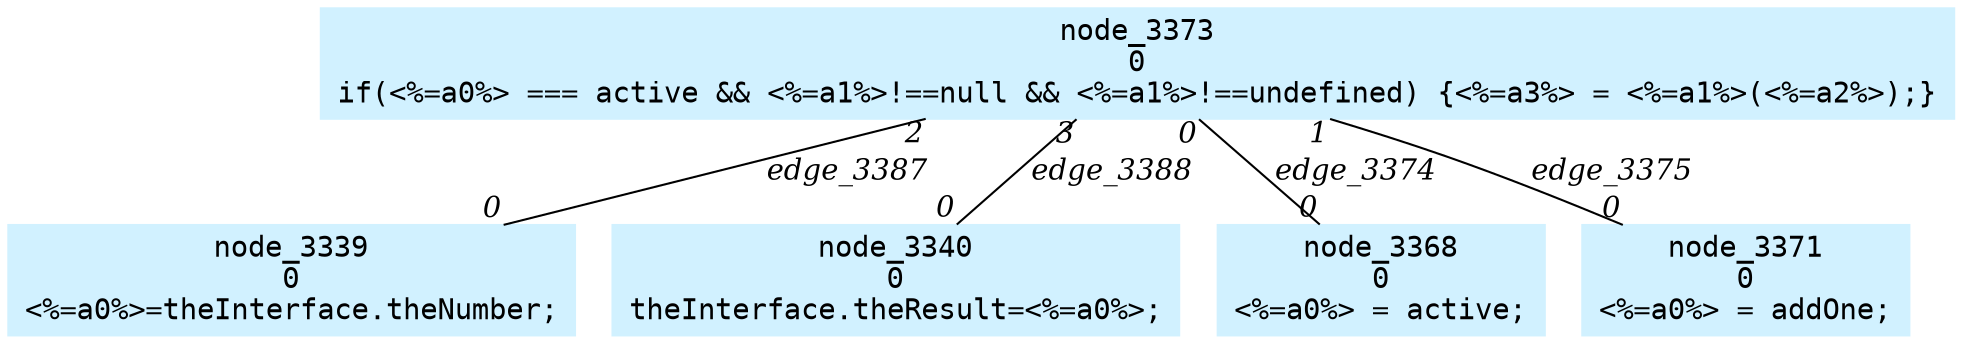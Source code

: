 digraph g{node_3339 [shape=box, style=filled, color="#d1f1ff", fontname="Courier", label="node_3339
0
<%=a0%>=theInterface.theNumber;
" ]
node_3340 [shape=box, style=filled, color="#d1f1ff", fontname="Courier", label="node_3340
0
theInterface.theResult=<%=a0%>;
" ]
node_3368 [shape=box, style=filled, color="#d1f1ff", fontname="Courier", label="node_3368
0
<%=a0%> = active;
" ]
node_3371 [shape=box, style=filled, color="#d1f1ff", fontname="Courier", label="node_3371
0
<%=a0%> = addOne;
" ]
node_3373 [shape=box, style=filled, color="#d1f1ff", fontname="Courier", label="node_3373
0
if(<%=a0%> === active && <%=a1%>!==null && <%=a1%>!==undefined) {<%=a3%> = <%=a1%>(<%=a2%>);}
" ]
node_3373 -> node_3368 [dir=none, arrowHead=none, fontname="Times-Italic", label="edge_3374",  headlabel="0", taillabel="0" ]
node_3373 -> node_3371 [dir=none, arrowHead=none, fontname="Times-Italic", label="edge_3375",  headlabel="0", taillabel="1" ]
node_3373 -> node_3339 [dir=none, arrowHead=none, fontname="Times-Italic", label="edge_3387",  headlabel="0", taillabel="2" ]
node_3373 -> node_3340 [dir=none, arrowHead=none, fontname="Times-Italic", label="edge_3388",  headlabel="0", taillabel="3" ]
}
